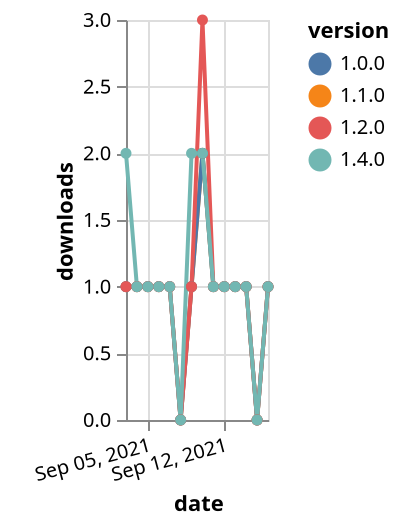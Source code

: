 {"$schema": "https://vega.github.io/schema/vega-lite/v5.json", "description": "A simple bar chart with embedded data.", "data": {"values": [{"date": "2021-09-03", "total": 136, "delta": 1, "version": "1.1.0"}, {"date": "2021-09-04", "total": 137, "delta": 1, "version": "1.1.0"}, {"date": "2021-09-05", "total": 138, "delta": 1, "version": "1.1.0"}, {"date": "2021-09-06", "total": 139, "delta": 1, "version": "1.1.0"}, {"date": "2021-09-07", "total": 140, "delta": 1, "version": "1.1.0"}, {"date": "2021-09-08", "total": 140, "delta": 0, "version": "1.1.0"}, {"date": "2021-09-09", "total": 141, "delta": 1, "version": "1.1.0"}, {"date": "2021-09-10", "total": 143, "delta": 2, "version": "1.1.0"}, {"date": "2021-09-11", "total": 144, "delta": 1, "version": "1.1.0"}, {"date": "2021-09-12", "total": 145, "delta": 1, "version": "1.1.0"}, {"date": "2021-09-13", "total": 146, "delta": 1, "version": "1.1.0"}, {"date": "2021-09-14", "total": 147, "delta": 1, "version": "1.1.0"}, {"date": "2021-09-15", "total": 147, "delta": 0, "version": "1.1.0"}, {"date": "2021-09-16", "total": 148, "delta": 1, "version": "1.1.0"}, {"date": "2021-09-03", "total": 143, "delta": 1, "version": "1.0.0"}, {"date": "2021-09-04", "total": 144, "delta": 1, "version": "1.0.0"}, {"date": "2021-09-05", "total": 145, "delta": 1, "version": "1.0.0"}, {"date": "2021-09-06", "total": 146, "delta": 1, "version": "1.0.0"}, {"date": "2021-09-07", "total": 147, "delta": 1, "version": "1.0.0"}, {"date": "2021-09-08", "total": 147, "delta": 0, "version": "1.0.0"}, {"date": "2021-09-09", "total": 148, "delta": 1, "version": "1.0.0"}, {"date": "2021-09-10", "total": 150, "delta": 2, "version": "1.0.0"}, {"date": "2021-09-11", "total": 151, "delta": 1, "version": "1.0.0"}, {"date": "2021-09-12", "total": 152, "delta": 1, "version": "1.0.0"}, {"date": "2021-09-13", "total": 153, "delta": 1, "version": "1.0.0"}, {"date": "2021-09-14", "total": 154, "delta": 1, "version": "1.0.0"}, {"date": "2021-09-15", "total": 154, "delta": 0, "version": "1.0.0"}, {"date": "2021-09-16", "total": 155, "delta": 1, "version": "1.0.0"}, {"date": "2021-09-03", "total": 156, "delta": 1, "version": "1.2.0"}, {"date": "2021-09-04", "total": 157, "delta": 1, "version": "1.2.0"}, {"date": "2021-09-05", "total": 158, "delta": 1, "version": "1.2.0"}, {"date": "2021-09-06", "total": 159, "delta": 1, "version": "1.2.0"}, {"date": "2021-09-07", "total": 160, "delta": 1, "version": "1.2.0"}, {"date": "2021-09-08", "total": 160, "delta": 0, "version": "1.2.0"}, {"date": "2021-09-09", "total": 161, "delta": 1, "version": "1.2.0"}, {"date": "2021-09-10", "total": 164, "delta": 3, "version": "1.2.0"}, {"date": "2021-09-11", "total": 165, "delta": 1, "version": "1.2.0"}, {"date": "2021-09-12", "total": 166, "delta": 1, "version": "1.2.0"}, {"date": "2021-09-13", "total": 167, "delta": 1, "version": "1.2.0"}, {"date": "2021-09-14", "total": 168, "delta": 1, "version": "1.2.0"}, {"date": "2021-09-15", "total": 168, "delta": 0, "version": "1.2.0"}, {"date": "2021-09-16", "total": 169, "delta": 1, "version": "1.2.0"}, {"date": "2021-09-03", "total": 115, "delta": 2, "version": "1.4.0"}, {"date": "2021-09-04", "total": 116, "delta": 1, "version": "1.4.0"}, {"date": "2021-09-05", "total": 117, "delta": 1, "version": "1.4.0"}, {"date": "2021-09-06", "total": 118, "delta": 1, "version": "1.4.0"}, {"date": "2021-09-07", "total": 119, "delta": 1, "version": "1.4.0"}, {"date": "2021-09-08", "total": 119, "delta": 0, "version": "1.4.0"}, {"date": "2021-09-09", "total": 121, "delta": 2, "version": "1.4.0"}, {"date": "2021-09-10", "total": 123, "delta": 2, "version": "1.4.0"}, {"date": "2021-09-11", "total": 124, "delta": 1, "version": "1.4.0"}, {"date": "2021-09-12", "total": 125, "delta": 1, "version": "1.4.0"}, {"date": "2021-09-13", "total": 126, "delta": 1, "version": "1.4.0"}, {"date": "2021-09-14", "total": 127, "delta": 1, "version": "1.4.0"}, {"date": "2021-09-15", "total": 127, "delta": 0, "version": "1.4.0"}, {"date": "2021-09-16", "total": 128, "delta": 1, "version": "1.4.0"}]}, "width": "container", "mark": {"type": "line", "point": {"filled": true}}, "encoding": {"x": {"field": "date", "type": "temporal", "timeUnit": "yearmonthdate", "title": "date", "axis": {"labelAngle": -15}}, "y": {"field": "delta", "type": "quantitative", "title": "downloads"}, "color": {"field": "version", "type": "nominal"}, "tooltip": {"field": "delta"}}}